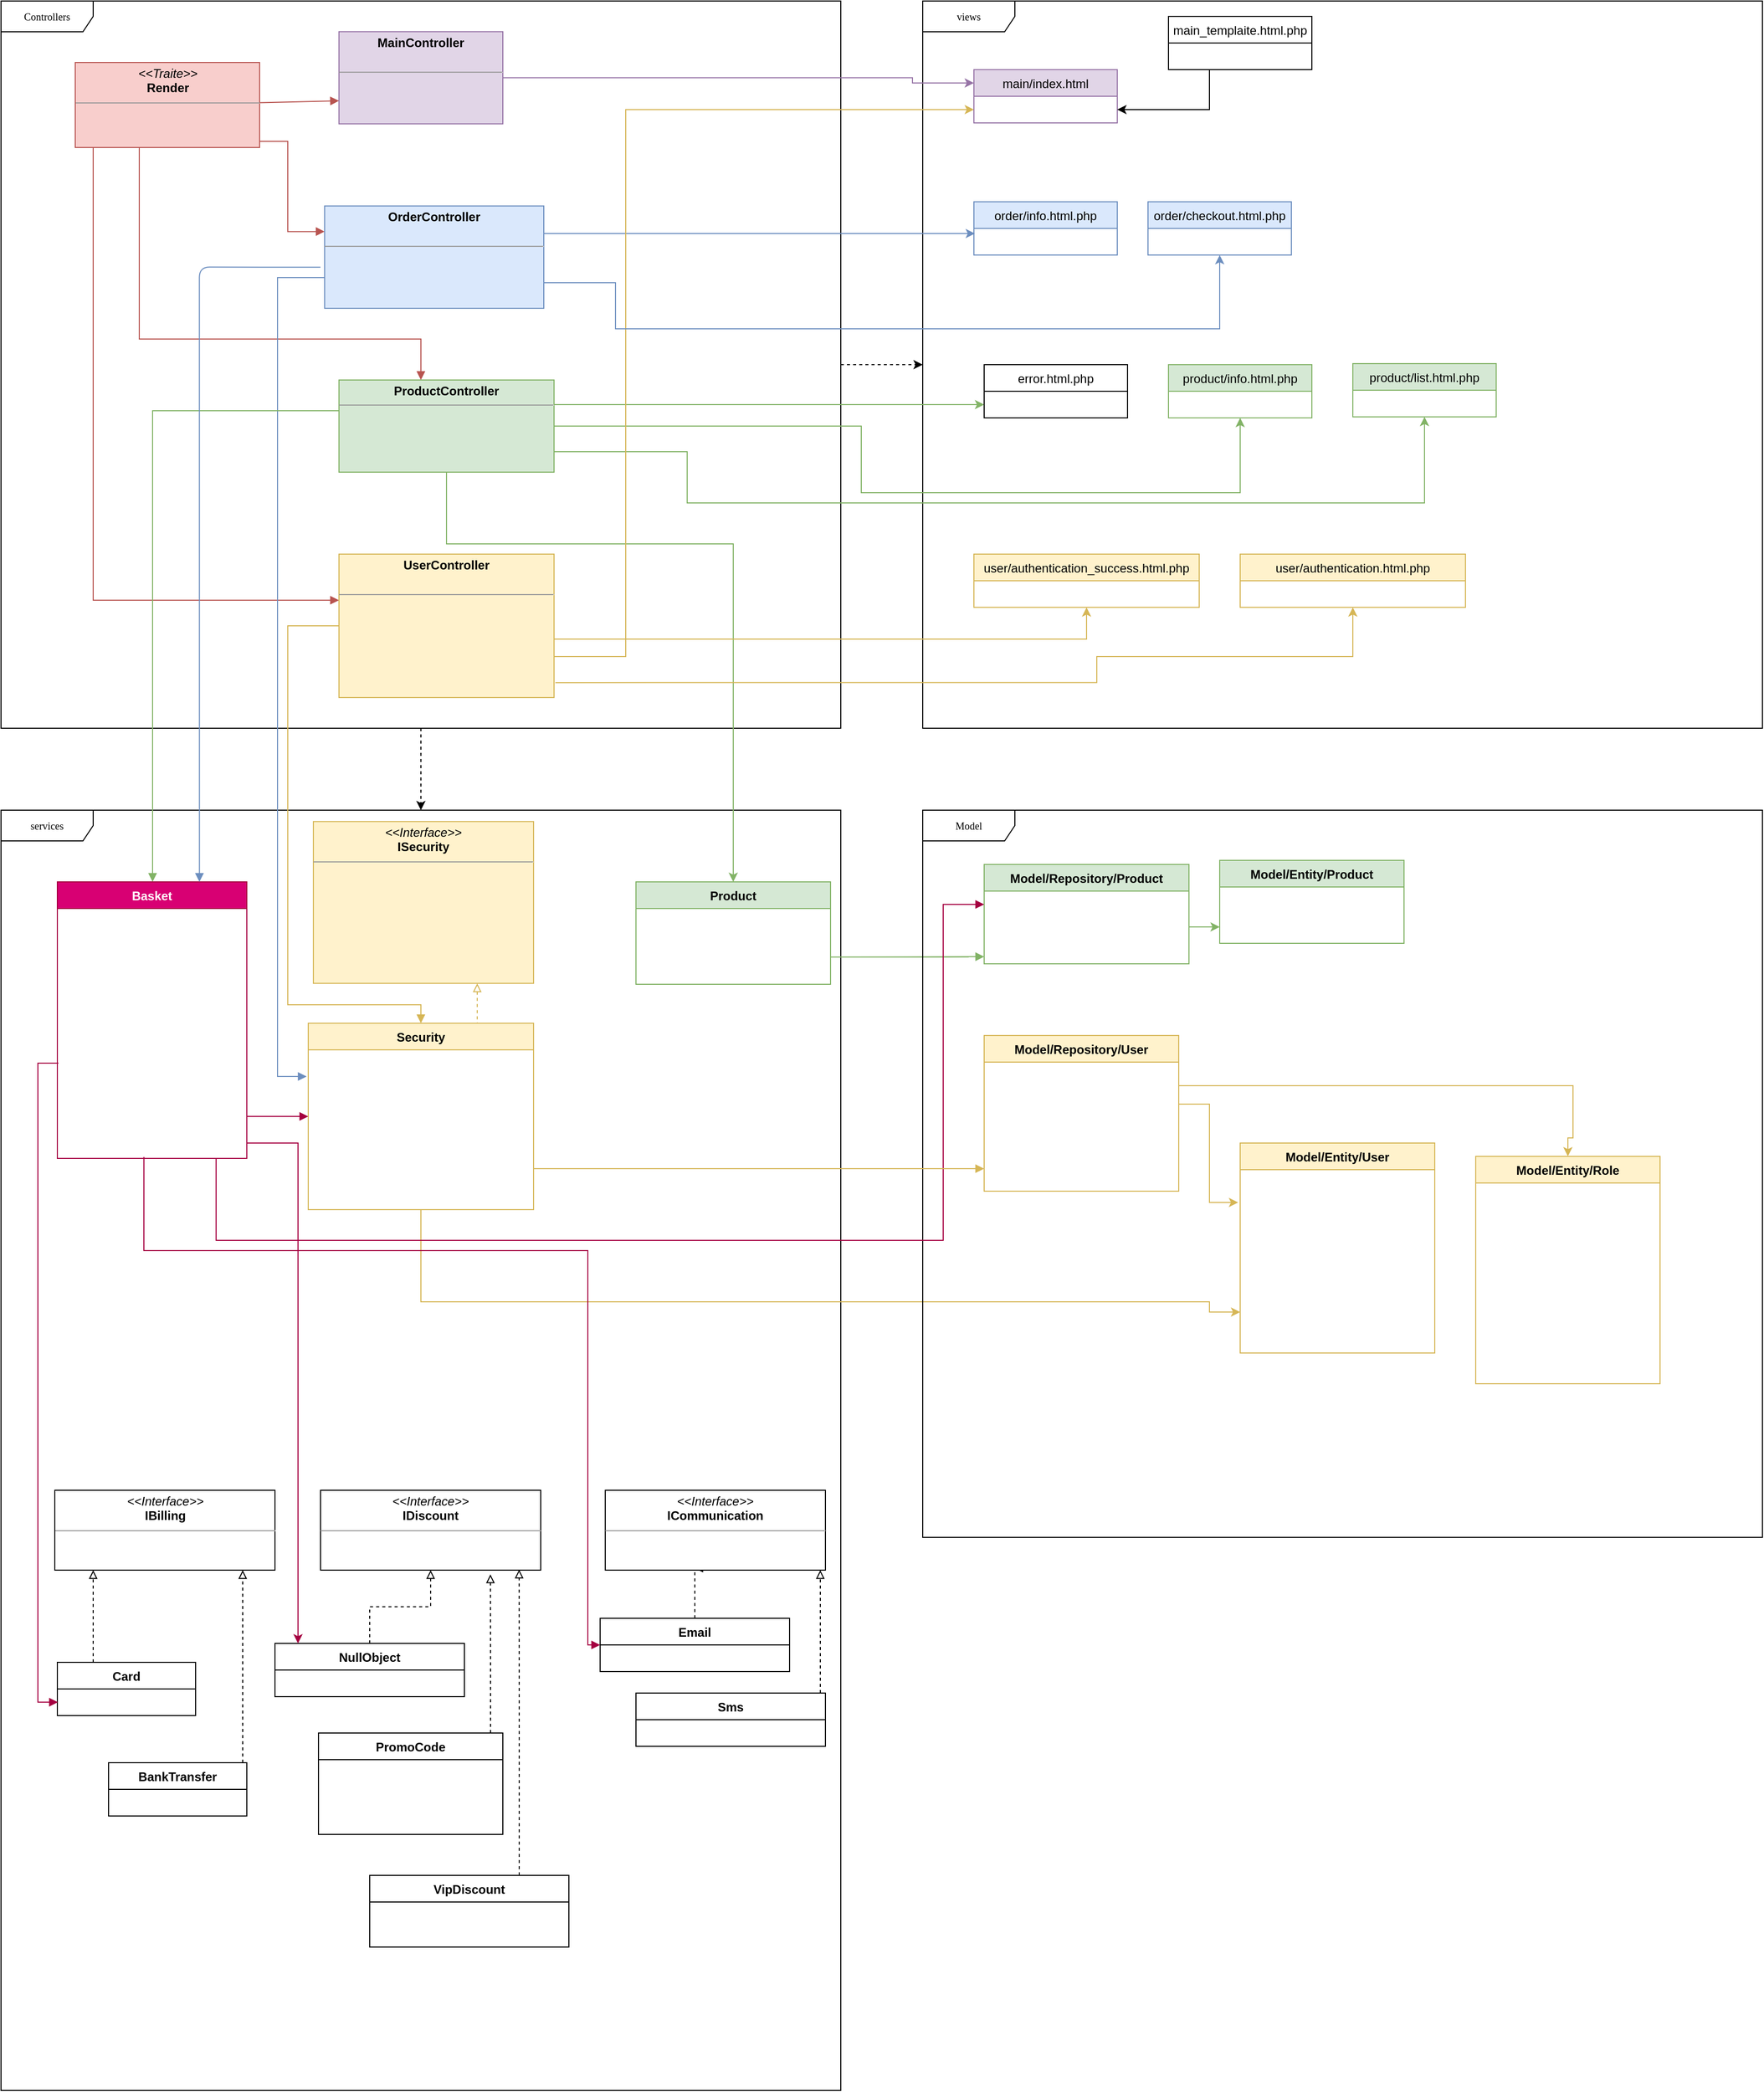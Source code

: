 <mxfile version="12.6.7" type="device"><diagram name="Page-1" id="c4acf3e9-155e-7222-9cf6-157b1a14988f"><mxGraphModel dx="4063" dy="2266" grid="1" gridSize="10" guides="1" tooltips="1" connect="1" arrows="1" fold="1" page="1" pageScale="1" pageWidth="850" pageHeight="1100" background="#ffffff" math="0" shadow="0"><root><mxCell id="0"/><mxCell id="1" parent="0"/><mxCell id="nhT-xnNvOzXH75WPA5fa-18" value="" style="edgeStyle=orthogonalEdgeStyle;rounded=0;orthogonalLoop=1;jettySize=auto;html=1;dashed=1;" parent="1" source="17acba5748e5396b-1" target="nhT-xnNvOzXH75WPA5fa-17" edge="1"><mxGeometry relative="1" as="geometry"/></mxCell><mxCell id="nhT-xnNvOzXH75WPA5fa-20" value="" style="edgeStyle=orthogonalEdgeStyle;rounded=0;orthogonalLoop=1;jettySize=auto;html=1;dashed=1;" parent="1" source="17acba5748e5396b-1" target="nhT-xnNvOzXH75WPA5fa-19" edge="1"><mxGeometry relative="1" as="geometry"/></mxCell><mxCell id="17acba5748e5396b-1" value="Controllers&lt;br&gt;" style="shape=umlFrame;whiteSpace=wrap;html=1;rounded=0;shadow=0;comic=0;labelBackgroundColor=none;strokeWidth=1;fontFamily=Verdana;fontSize=10;align=center;width=90;height=30;" parent="1" vertex="1"><mxGeometry x="20" y="20" width="820" height="710" as="geometry"/></mxCell><mxCell id="nhT-xnNvOzXH75WPA5fa-19" value="services" style="shape=umlFrame;whiteSpace=wrap;html=1;rounded=0;shadow=0;comic=0;labelBackgroundColor=none;strokeColor=#000000;strokeWidth=1;fillColor=#ffffff;fontFamily=Verdana;fontSize=10;fontColor=#000000;align=center;width=90;height=30;" parent="1" vertex="1"><mxGeometry x="20" y="810" width="820" height="1250" as="geometry"/></mxCell><mxCell id="nhT-xnNvOzXH75WPA5fa-17" value="views" style="shape=umlFrame;whiteSpace=wrap;html=1;rounded=0;shadow=0;comic=0;labelBackgroundColor=none;strokeColor=#000000;strokeWidth=1;fillColor=#ffffff;fontFamily=Verdana;fontSize=10;fontColor=#000000;align=center;width=90;height=30;" parent="1" vertex="1"><mxGeometry x="920" y="20" width="820" height="710" as="geometry"/></mxCell><mxCell id="nhT-xnNvOzXH75WPA5fa-13" style="edgeStyle=orthogonalEdgeStyle;rounded=0;orthogonalLoop=1;jettySize=auto;html=1;exitX=1;exitY=0.5;exitDx=0;exitDy=0;entryX=0;entryY=0.25;entryDx=0;entryDy=0;endArrow=block;endFill=1;fillColor=#f8cecc;strokeColor=#b85450;" parent="1" source="5d2195bd80daf111-18" target="nhT-xnNvOzXH75WPA5fa-2" edge="1"><mxGeometry relative="1" as="geometry"><Array as="points"><mxPoint x="300" y="157"/><mxPoint x="300" y="245"/></Array></mxGeometry></mxCell><mxCell id="nhT-xnNvOzXH75WPA5fa-14" style="edgeStyle=orthogonalEdgeStyle;rounded=0;orthogonalLoop=1;jettySize=auto;html=1;endArrow=block;endFill=1;fillColor=#f8cecc;strokeColor=#b85450;" parent="1" source="5d2195bd80daf111-18" target="nhT-xnNvOzXH75WPA5fa-4" edge="1"><mxGeometry relative="1" as="geometry"><Array as="points"><mxPoint x="155" y="350"/><mxPoint x="430" y="350"/></Array></mxGeometry></mxCell><mxCell id="nhT-xnNvOzXH75WPA5fa-15" style="edgeStyle=orthogonalEdgeStyle;rounded=0;orthogonalLoop=1;jettySize=auto;html=1;endArrow=block;endFill=1;fillColor=#f8cecc;strokeColor=#b85450;" parent="1" source="5d2195bd80daf111-18" target="nhT-xnNvOzXH75WPA5fa-6" edge="1"><mxGeometry relative="1" as="geometry"><Array as="points"><mxPoint x="110" y="605"/></Array></mxGeometry></mxCell><mxCell id="5d2195bd80daf111-18" value="&lt;p style=&quot;margin: 0px ; margin-top: 4px ; text-align: center&quot;&gt;&lt;i&gt;&amp;lt;&amp;lt;Traite&amp;gt;&amp;gt;&lt;/i&gt;&lt;br&gt;&lt;b&gt;Render&lt;/b&gt;&lt;/p&gt;&lt;hr size=&quot;1&quot;&gt;&lt;p style=&quot;margin: 0px ; margin-left: 4px&quot;&gt;&lt;br&gt;&lt;/p&gt;" style="verticalAlign=top;align=left;overflow=fill;fontSize=12;fontFamily=Helvetica;html=1;rounded=0;shadow=0;comic=0;labelBackgroundColor=none;strokeColor=#b85450;strokeWidth=1;fillColor=#f8cecc;" parent="1" vertex="1"><mxGeometry x="92.5" y="80" width="180" height="83" as="geometry"/></mxCell><mxCell id="nhT-xnNvOzXH75WPA5fa-25" style="edgeStyle=orthogonalEdgeStyle;rounded=0;orthogonalLoop=1;jettySize=auto;html=1;endArrow=classic;endFill=1;entryX=0;entryY=0.25;entryDx=0;entryDy=0;fillColor=#e1d5e7;strokeColor=#9673a6;" parent="1" source="nhT-xnNvOzXH75WPA5fa-1" target="nhT-xnNvOzXH75WPA5fa-21" edge="1"><mxGeometry relative="1" as="geometry"><mxPoint x="970" y="126" as="targetPoint"/><Array as="points"><mxPoint x="910" y="95"/><mxPoint x="910" y="100"/></Array></mxGeometry></mxCell><mxCell id="nhT-xnNvOzXH75WPA5fa-1" value="&lt;p style=&quot;margin: 0px ; margin-top: 4px ; text-align: center&quot;&gt;&lt;b&gt;MainController&lt;/b&gt;&lt;/p&gt;&lt;p style=&quot;margin: 0px ; margin-left: 4px&quot;&gt;&lt;br&gt;&lt;/p&gt;&lt;hr size=&quot;1&quot;&gt;&lt;p&gt;&lt;br&gt;&lt;/p&gt;" style="verticalAlign=top;align=left;overflow=fill;fontSize=12;fontFamily=Helvetica;html=1;fillColor=#e1d5e7;strokeColor=#9673a6;" parent="1" vertex="1"><mxGeometry x="350" y="49.9" width="160" height="90" as="geometry"/></mxCell><mxCell id="nhT-xnNvOzXH75WPA5fa-35" style="edgeStyle=orthogonalEdgeStyle;rounded=0;orthogonalLoop=1;jettySize=auto;html=1;entryX=-0.007;entryY=1;entryDx=0;entryDy=0;entryPerimeter=0;endArrow=block;endFill=1;fillColor=#dae8fc;strokeColor=#6c8ebf;" parent="1" source="nhT-xnNvOzXH75WPA5fa-2" edge="1"><mxGeometry relative="1" as="geometry"><mxPoint x="318.46" y="1070" as="targetPoint"/><Array as="points"><mxPoint x="290" y="290"/><mxPoint x="290" y="1070"/></Array></mxGeometry></mxCell><mxCell id="nhT-xnNvOzXH75WPA5fa-36" style="edgeStyle=orthogonalEdgeStyle;rounded=0;orthogonalLoop=1;jettySize=auto;html=1;entryX=0.006;entryY=0.208;entryDx=0;entryDy=0;entryPerimeter=0;fillColor=#dae8fc;strokeColor=#6c8ebf;" parent="1" source="nhT-xnNvOzXH75WPA5fa-2" edge="1"><mxGeometry relative="1" as="geometry"><Array as="points"><mxPoint x="850" y="247"/><mxPoint x="850" y="247"/></Array><mxPoint x="971" y="247" as="targetPoint"/></mxGeometry></mxCell><mxCell id="nhT-xnNvOzXH75WPA5fa-2" value="&lt;p style=&quot;margin: 0px ; margin-top: 4px ; text-align: center&quot;&gt;&lt;b&gt;OrderController&lt;/b&gt;&lt;/p&gt;&lt;p style=&quot;margin: 0px ; margin-left: 4px&quot;&gt;&lt;br&gt;&lt;/p&gt;&lt;hr size=&quot;1&quot;&gt;&lt;p&gt;&lt;br&gt;&lt;/p&gt;" style="verticalAlign=top;align=left;overflow=fill;fontSize=12;fontFamily=Helvetica;html=1;fillColor=#dae8fc;strokeColor=#6c8ebf;" parent="1" vertex="1"><mxGeometry x="336" y="220.1" width="214" height="99.9" as="geometry"/></mxCell><mxCell id="nhT-xnNvOzXH75WPA5fa-47" style="edgeStyle=orthogonalEdgeStyle;rounded=0;orthogonalLoop=1;jettySize=auto;html=1;endArrow=block;endFill=1;fillColor=#d5e8d4;strokeColor=#82b366;" parent="1" source="nhT-xnNvOzXH75WPA5fa-4" target="nhT-xnNvOzXH75WPA5fa-26" edge="1"><mxGeometry relative="1" as="geometry"><Array as="points"><mxPoint x="168" y="420"/></Array></mxGeometry></mxCell><mxCell id="nhT-xnNvOzXH75WPA5fa-57" style="edgeStyle=orthogonalEdgeStyle;rounded=0;orthogonalLoop=1;jettySize=auto;html=1;entryX=0;entryY=0.5;entryDx=0;entryDy=0;fillColor=#d5e8d4;strokeColor=#82b366;" parent="1" source="nhT-xnNvOzXH75WPA5fa-4" edge="1"><mxGeometry relative="1" as="geometry"><mxPoint x="980" y="414" as="targetPoint"/><Array as="points"><mxPoint x="670" y="414"/><mxPoint x="670" y="414"/></Array></mxGeometry></mxCell><mxCell id="nhT-xnNvOzXH75WPA5fa-62" style="edgeStyle=orthogonalEdgeStyle;rounded=0;orthogonalLoop=1;jettySize=auto;html=1;entryX=0.5;entryY=1;entryDx=0;entryDy=0;fillColor=#d5e8d4;strokeColor=#82b366;" parent="1" source="nhT-xnNvOzXH75WPA5fa-4" target="nhT-xnNvOzXH75WPA5fa-58" edge="1"><mxGeometry relative="1" as="geometry"><Array as="points"><mxPoint x="860" y="435"/><mxPoint x="860" y="500"/><mxPoint x="1230" y="500"/></Array><mxPoint x="1230" y="479" as="targetPoint"/></mxGeometry></mxCell><mxCell id="nhT-xnNvOzXH75WPA5fa-68" style="edgeStyle=orthogonalEdgeStyle;rounded=0;orthogonalLoop=1;jettySize=auto;html=1;entryX=0.5;entryY=1;entryDx=0;entryDy=0;fillColor=#d5e8d4;strokeColor=#82b366;" parent="1" source="nhT-xnNvOzXH75WPA5fa-4" target="nhT-xnNvOzXH75WPA5fa-64" edge="1"><mxGeometry relative="1" as="geometry"><Array as="points"><mxPoint x="690" y="460"/><mxPoint x="690" y="510"/><mxPoint x="1410" y="510"/></Array><mxPoint x="1410" y="478" as="targetPoint"/></mxGeometry></mxCell><mxCell id="J68SuRO_4qtVjWgUZASz-14" style="edgeStyle=orthogonalEdgeStyle;rounded=0;orthogonalLoop=1;jettySize=auto;html=1;fillColor=#d5e8d4;strokeColor=#82b366;" edge="1" parent="1" source="nhT-xnNvOzXH75WPA5fa-4" target="nhT-xnNvOzXH75WPA5fa-48"><mxGeometry relative="1" as="geometry"><Array as="points"><mxPoint x="455" y="550"/><mxPoint x="735" y="550"/></Array></mxGeometry></mxCell><mxCell id="nhT-xnNvOzXH75WPA5fa-4" value="&lt;p style=&quot;margin: 0px ; margin-top: 4px ; text-align: center&quot;&gt;&lt;b&gt;ProductController&lt;/b&gt;&lt;/p&gt;&lt;hr size=&quot;1&quot;&gt;&lt;p style=&quot;margin: 0px ; margin-left: 4px&quot;&gt;&lt;/p&gt;&lt;p&gt;&lt;br&gt;&lt;/p&gt;" style="verticalAlign=top;align=left;overflow=fill;fontSize=12;fontFamily=Helvetica;html=1;fillColor=#d5e8d4;strokeColor=#82b366;" parent="1" vertex="1"><mxGeometry x="350" y="390" width="210" height="90" as="geometry"/></mxCell><mxCell id="nhT-xnNvOzXH75WPA5fa-69" style="edgeStyle=orthogonalEdgeStyle;rounded=0;orthogonalLoop=1;jettySize=auto;html=1;endArrow=block;endFill=1;fillColor=#fff2cc;strokeColor=#d6b656;" parent="1" source="nhT-xnNvOzXH75WPA5fa-6" target="nhT-xnNvOzXH75WPA5fa-31" edge="1"><mxGeometry relative="1" as="geometry"><mxPoint x="300" y="879" as="targetPoint"/><Array as="points"><mxPoint x="300" y="630"/><mxPoint x="300" y="1000"/><mxPoint x="430" y="1000"/></Array></mxGeometry></mxCell><mxCell id="nhT-xnNvOzXH75WPA5fa-74" style="edgeStyle=orthogonalEdgeStyle;rounded=0;orthogonalLoop=1;jettySize=auto;html=1;entryX=0.5;entryY=1;entryDx=0;entryDy=0;fillColor=#fff2cc;strokeColor=#d6b656;" parent="1" source="nhT-xnNvOzXH75WPA5fa-6" target="nhT-xnNvOzXH75WPA5fa-70" edge="1"><mxGeometry relative="1" as="geometry"><Array as="points"><mxPoint x="1080" y="643"/></Array><mxPoint x="968" y="643" as="targetPoint"/></mxGeometry></mxCell><mxCell id="nhT-xnNvOzXH75WPA5fa-75" style="edgeStyle=orthogonalEdgeStyle;rounded=0;orthogonalLoop=1;jettySize=auto;html=1;entryX=0;entryY=0.75;entryDx=0;entryDy=0;fillColor=#fff2cc;strokeColor=#d6b656;" parent="1" source="nhT-xnNvOzXH75WPA5fa-6" target="nhT-xnNvOzXH75WPA5fa-21" edge="1"><mxGeometry relative="1" as="geometry"><Array as="points"><mxPoint x="630" y="660"/><mxPoint x="630" y="126"/></Array><mxPoint x="1030" y="140" as="targetPoint"/></mxGeometry></mxCell><mxCell id="nhT-xnNvOzXH75WPA5fa-6" value="&lt;p style=&quot;margin: 0px ; margin-top: 4px ; text-align: center&quot;&gt;&lt;b&gt;UserController&lt;/b&gt;&lt;/p&gt;&lt;p style=&quot;margin: 0px ; margin-left: 4px&quot;&gt;&lt;br&gt;&lt;/p&gt;&lt;hr size=&quot;1&quot;&gt;&lt;p&gt;&lt;br&gt;&lt;/p&gt;" style="verticalAlign=top;align=left;overflow=fill;fontSize=12;fontFamily=Helvetica;html=1;fillColor=#fff2cc;strokeColor=#d6b656;" parent="1" vertex="1"><mxGeometry x="350" y="560" width="210" height="140" as="geometry"/></mxCell><mxCell id="nhT-xnNvOzXH75WPA5fa-21" value="main/index.html" style="swimlane;fontStyle=0;childLayout=stackLayout;horizontal=1;startSize=26;fillColor=#e1d5e7;horizontalStack=0;resizeParent=1;resizeParentMax=0;resizeLast=0;collapsible=1;marginBottom=0;strokeColor=#9673a6;" parent="1" vertex="1"><mxGeometry x="970" y="87" width="140" height="52" as="geometry"/></mxCell><mxCell id="nhT-xnNvOzXH75WPA5fa-26" value="Basket" style="swimlane;fontStyle=1;align=center;verticalAlign=top;childLayout=stackLayout;horizontal=1;startSize=26;horizontalStack=0;resizeParent=1;resizeParentMax=0;resizeLast=0;collapsible=1;marginBottom=0;fillColor=#d80073;strokeColor=#A50040;fontColor=#ffffff;" parent="1" vertex="1"><mxGeometry x="75" y="880" width="185" height="270" as="geometry"/></mxCell><mxCell id="J68SuRO_4qtVjWgUZASz-12" style="edgeStyle=orthogonalEdgeStyle;rounded=0;orthogonalLoop=1;jettySize=auto;html=1;fillColor=#fff2cc;strokeColor=#d6b656;" edge="1" parent="1" source="nhT-xnNvOzXH75WPA5fa-31"><mxGeometry relative="1" as="geometry"><mxPoint x="1230.0" y="1300" as="targetPoint"/><Array as="points"><mxPoint x="430" y="1290"/><mxPoint x="1200" y="1290"/><mxPoint x="1200" y="1300"/></Array></mxGeometry></mxCell><mxCell id="nhT-xnNvOzXH75WPA5fa-31" value="Security" style="swimlane;fontStyle=1;align=center;verticalAlign=top;childLayout=stackLayout;horizontal=1;startSize=26;horizontalStack=0;resizeParent=1;resizeParentMax=0;resizeLast=0;collapsible=1;marginBottom=0;fillColor=#fff2cc;strokeColor=#d6b656;" parent="1" vertex="1"><mxGeometry x="320" y="1018" width="220" height="182" as="geometry"/></mxCell><mxCell id="nhT-xnNvOzXH75WPA5fa-37" value="order/info.html.php" style="swimlane;fontStyle=0;childLayout=stackLayout;horizontal=1;startSize=26;fillColor=#dae8fc;horizontalStack=0;resizeParent=1;resizeParentMax=0;resizeLast=0;collapsible=1;marginBottom=0;strokeColor=#6c8ebf;" parent="1" vertex="1"><mxGeometry x="970" y="216" width="140" height="52" as="geometry"/></mxCell><mxCell id="nhT-xnNvOzXH75WPA5fa-42" value="order/checkout.html.php" style="swimlane;fontStyle=0;childLayout=stackLayout;horizontal=1;startSize=26;fillColor=#dae8fc;horizontalStack=0;resizeParent=1;resizeParentMax=0;resizeLast=0;collapsible=1;marginBottom=0;strokeColor=#6c8ebf;" parent="1" vertex="1"><mxGeometry x="1140" y="216" width="140" height="52" as="geometry"/></mxCell><mxCell id="nhT-xnNvOzXH75WPA5fa-46" style="edgeStyle=orthogonalEdgeStyle;rounded=0;orthogonalLoop=1;jettySize=auto;html=1;entryX=0.5;entryY=1;entryDx=0;entryDy=0;exitX=1;exitY=0.75;exitDx=0;exitDy=0;fillColor=#dae8fc;strokeColor=#6c8ebf;" parent="1" source="nhT-xnNvOzXH75WPA5fa-2" target="nhT-xnNvOzXH75WPA5fa-42" edge="1"><mxGeometry relative="1" as="geometry"><mxPoint x="570" y="283" as="sourcePoint"/><mxPoint x="1189" y="293" as="targetPoint"/><Array as="points"><mxPoint x="620" y="295"/><mxPoint x="620" y="340"/><mxPoint x="1210" y="340"/></Array></mxGeometry></mxCell><mxCell id="nhT-xnNvOzXH75WPA5fa-48" value="Product" style="swimlane;fontStyle=1;align=center;verticalAlign=top;childLayout=stackLayout;horizontal=1;startSize=26;horizontalStack=0;resizeParent=1;resizeParentMax=0;resizeLast=0;collapsible=1;marginBottom=0;fillColor=#d5e8d4;strokeColor=#82b366;" parent="1" vertex="1"><mxGeometry x="640" y="880" width="190" height="100" as="geometry"/></mxCell><mxCell id="nhT-xnNvOzXH75WPA5fa-141" style="edgeStyle=orthogonalEdgeStyle;rounded=0;orthogonalLoop=1;jettySize=auto;html=1;endArrow=block;endFill=1;fillColor=#d5e8d4;strokeColor=#82b366;" parent="nhT-xnNvOzXH75WPA5fa-48" edge="1"><mxGeometry relative="1" as="geometry"><Array as="points"><mxPoint x="190" y="73.41"/></Array><mxPoint x="340" y="73" as="targetPoint"/><mxPoint x="325" y="73.41" as="sourcePoint"/></mxGeometry></mxCell><mxCell id="nhT-xnNvOzXH75WPA5fa-53" value="error.html.php" style="swimlane;fontStyle=0;childLayout=stackLayout;horizontal=1;startSize=26;horizontalStack=0;resizeParent=1;resizeParentMax=0;resizeLast=0;collapsible=1;marginBottom=0;" parent="1" vertex="1"><mxGeometry x="980" y="375" width="140" height="52" as="geometry"/></mxCell><mxCell id="nhT-xnNvOzXH75WPA5fa-58" value="product/info.html.php" style="swimlane;fontStyle=0;childLayout=stackLayout;horizontal=1;startSize=26;fillColor=#d5e8d4;horizontalStack=0;resizeParent=1;resizeParentMax=0;resizeLast=0;collapsible=1;marginBottom=0;strokeColor=#82b366;" parent="1" vertex="1"><mxGeometry x="1160" y="375" width="140" height="52" as="geometry"/></mxCell><mxCell id="nhT-xnNvOzXH75WPA5fa-64" value="product/list.html.php" style="swimlane;fontStyle=0;childLayout=stackLayout;horizontal=1;startSize=26;fillColor=#d5e8d4;horizontalStack=0;resizeParent=1;resizeParentMax=0;resizeLast=0;collapsible=1;marginBottom=0;strokeColor=#82b366;" parent="1" vertex="1"><mxGeometry x="1340" y="374" width="140" height="52" as="geometry"/></mxCell><mxCell id="nhT-xnNvOzXH75WPA5fa-70" value="user/authentication_success.html.php" style="swimlane;fontStyle=0;childLayout=stackLayout;horizontal=1;startSize=26;fillColor=#fff2cc;horizontalStack=0;resizeParent=1;resizeParentMax=0;resizeLast=0;collapsible=1;marginBottom=0;strokeColor=#d6b656;" parent="1" vertex="1"><mxGeometry x="970" y="560" width="220" height="52" as="geometry"/></mxCell><mxCell id="wM0wfn2FNIuVuSZqWzuU-62" style="edgeStyle=orthogonalEdgeStyle;rounded=0;orthogonalLoop=1;jettySize=auto;html=1;dashed=1;startArrow=none;startFill=0;endArrow=block;endFill=0;" parent="1" source="nhT-xnNvOzXH75WPA5fa-82" target="wM0wfn2FNIuVuSZqWzuU-61" edge="1"><mxGeometry relative="1" as="geometry"><Array as="points"><mxPoint x="110" y="1610"/><mxPoint x="110" y="1610"/></Array></mxGeometry></mxCell><mxCell id="nhT-xnNvOzXH75WPA5fa-82" value="Card" style="swimlane;fontStyle=1;align=center;verticalAlign=top;childLayout=stackLayout;horizontal=1;startSize=26;horizontalStack=0;resizeParent=1;resizeParentMax=0;resizeLast=0;collapsible=1;marginBottom=0;" parent="1" vertex="1"><mxGeometry x="75" y="1642" width="135" height="52" as="geometry"/></mxCell><mxCell id="wM0wfn2FNIuVuSZqWzuU-32" value="" style="edgeStyle=orthogonalEdgeStyle;rounded=0;orthogonalLoop=1;jettySize=auto;html=1;startArrow=none;startFill=0;endArrow=block;endFill=0;dashed=1;" parent="1" source="nhT-xnNvOzXH75WPA5fa-90" edge="1" target="wM0wfn2FNIuVuSZqWzuU-54"><mxGeometry relative="1" as="geometry"><mxPoint x="430" y="1560" as="targetPoint"/><Array as="points"/></mxGeometry></mxCell><mxCell id="nhT-xnNvOzXH75WPA5fa-90" value="NullObject" style="swimlane;fontStyle=1;align=center;verticalAlign=top;childLayout=stackLayout;horizontal=1;startSize=26;horizontalStack=0;resizeParent=1;resizeParentMax=0;resizeLast=0;collapsible=1;marginBottom=0;" parent="1" vertex="1"><mxGeometry x="287.5" y="1623.47" width="185" height="52" as="geometry"/></mxCell><mxCell id="wM0wfn2FNIuVuSZqWzuU-59" style="edgeStyle=orthogonalEdgeStyle;rounded=0;orthogonalLoop=1;jettySize=auto;html=1;dashed=1;startArrow=none;startFill=0;endArrow=block;endFill=0;" parent="1" source="nhT-xnNvOzXH75WPA5fa-98" edge="1"><mxGeometry relative="1" as="geometry"><Array as="points"><mxPoint x="698" y="1550"/><mxPoint x="698" y="1550"/></Array><mxPoint x="697" y="1550" as="targetPoint"/></mxGeometry></mxCell><mxCell id="nhT-xnNvOzXH75WPA5fa-98" value="Email" style="swimlane;fontStyle=1;align=center;verticalAlign=top;childLayout=stackLayout;horizontal=1;startSize=26;horizontalStack=0;resizeParent=1;resizeParentMax=0;resizeLast=0;collapsible=1;marginBottom=0;" parent="1" vertex="1"><mxGeometry x="605" y="1599" width="185" height="52" as="geometry"/></mxCell><mxCell id="nhT-xnNvOzXH75WPA5fa-106" style="edgeStyle=orthogonalEdgeStyle;rounded=0;orthogonalLoop=1;jettySize=auto;html=1;endArrow=block;endFill=1;fillColor=#d80073;strokeColor=#A50040;" parent="1" edge="1"><mxGeometry relative="1" as="geometry"><Array as="points"><mxPoint x="310" y="1109"/><mxPoint x="310" y="1109"/></Array><mxPoint x="260" y="1109" as="sourcePoint"/><mxPoint x="320" y="1109" as="targetPoint"/></mxGeometry></mxCell><mxCell id="nhT-xnNvOzXH75WPA5fa-107" style="edgeStyle=orthogonalEdgeStyle;rounded=0;orthogonalLoop=1;jettySize=auto;html=1;entryX=0;entryY=0.5;entryDx=0;entryDy=0;endArrow=block;endFill=1;fillColor=#d80073;strokeColor=#A50040;" parent="1" edge="1"><mxGeometry relative="1" as="geometry"><mxPoint x="75.529" y="1680.882" as="targetPoint"/><Array as="points"><mxPoint x="56" y="1057"/><mxPoint x="56" y="1681"/></Array><mxPoint x="76" y="1057" as="sourcePoint"/></mxGeometry></mxCell><mxCell id="nhT-xnNvOzXH75WPA5fa-108" style="edgeStyle=orthogonalEdgeStyle;rounded=0;orthogonalLoop=1;jettySize=auto;html=1;fillColor=#d80073;strokeColor=#A50040;" parent="1" target="nhT-xnNvOzXH75WPA5fa-90" edge="1"><mxGeometry relative="1" as="geometry"><Array as="points"><mxPoint x="310" y="1135"/></Array><mxPoint x="260" y="1130" as="sourcePoint"/></mxGeometry></mxCell><mxCell id="nhT-xnNvOzXH75WPA5fa-109" style="edgeStyle=orthogonalEdgeStyle;rounded=0;orthogonalLoop=1;jettySize=auto;html=1;endArrow=block;endFill=1;exitX=0.457;exitY=0.992;exitDx=0;exitDy=0;exitPerimeter=0;fillColor=#d80073;strokeColor=#A50040;" parent="1" target="nhT-xnNvOzXH75WPA5fa-98" edge="1"><mxGeometry relative="1" as="geometry"><Array as="points"><mxPoint x="159" y="1240"/><mxPoint x="593" y="1240"/></Array><mxPoint x="159.545" y="1148.672" as="sourcePoint"/></mxGeometry></mxCell><mxCell id="nhT-xnNvOzXH75WPA5fa-112" value="Model" style="shape=umlFrame;whiteSpace=wrap;html=1;rounded=0;shadow=0;comic=0;labelBackgroundColor=none;strokeColor=#000000;strokeWidth=1;fillColor=#ffffff;fontFamily=Verdana;fontSize=10;fontColor=#000000;align=center;width=90;height=30;" parent="1" vertex="1"><mxGeometry x="920.0" y="810" width="820" height="710" as="geometry"/></mxCell><mxCell id="nhT-xnNvOzXH75WPA5fa-113" value="Model/Repository/Product" style="swimlane;fontStyle=1;align=center;verticalAlign=top;childLayout=stackLayout;horizontal=1;startSize=26;horizontalStack=0;resizeParent=1;resizeParentMax=0;resizeLast=0;collapsible=1;marginBottom=0;fillColor=#d5e8d4;strokeColor=#82b366;" parent="1" vertex="1"><mxGeometry x="980" y="863" width="200" height="97" as="geometry"/></mxCell><mxCell id="nhT-xnNvOzXH75WPA5fa-118" style="edgeStyle=orthogonalEdgeStyle;rounded=0;orthogonalLoop=1;jettySize=auto;html=1;entryX=0;entryY=0.5;entryDx=0;entryDy=0;endArrow=block;endFill=1;fillColor=#d80073;strokeColor=#A50040;" parent="1" edge="1"><mxGeometry relative="1" as="geometry"><mxPoint x="980" y="902" as="targetPoint"/><Array as="points"><mxPoint x="230" y="1230"/><mxPoint x="940" y="1230"/><mxPoint x="940" y="902"/></Array><mxPoint x="230" y="1150" as="sourcePoint"/></mxGeometry></mxCell><mxCell id="nhT-xnNvOzXH75WPA5fa-126" style="edgeStyle=orthogonalEdgeStyle;rounded=0;orthogonalLoop=1;jettySize=auto;html=1;entryX=0.75;entryY=0;entryDx=0;entryDy=0;dashed=1;endArrow=none;endFill=0;startArrow=block;startFill=0;fillColor=#fff2cc;strokeColor=#d6b656;" parent="1" source="nhT-xnNvOzXH75WPA5fa-125" target="nhT-xnNvOzXH75WPA5fa-31" edge="1"><mxGeometry relative="1" as="geometry"><Array as="points"><mxPoint x="485" y="990"/><mxPoint x="485" y="990"/></Array></mxGeometry></mxCell><mxCell id="nhT-xnNvOzXH75WPA5fa-125" value="&lt;p style=&quot;margin: 0px ; margin-top: 4px ; text-align: center&quot;&gt;&lt;i&gt;&amp;lt;&amp;lt;Interface&amp;gt;&amp;gt;&lt;/i&gt;&lt;br&gt;&lt;b&gt;ISecurity&lt;/b&gt;&lt;br&gt;&lt;/p&gt;&lt;hr size=&quot;1&quot;&gt;&lt;p&gt;&lt;br&gt;&lt;/p&gt;" style="verticalAlign=top;align=left;overflow=fill;fontSize=12;fontFamily=Helvetica;html=1;fillColor=#fff2cc;strokeColor=#d6b656;" parent="1" vertex="1"><mxGeometry x="325" y="821.1" width="215" height="158" as="geometry"/></mxCell><mxCell id="nhT-xnNvOzXH75WPA5fa-127" value="Model/Repository/User" style="swimlane;fontStyle=1;align=center;verticalAlign=top;childLayout=stackLayout;horizontal=1;startSize=26;horizontalStack=0;resizeParent=1;resizeParentMax=0;resizeLast=0;collapsible=1;marginBottom=0;fillColor=#fff2cc;strokeColor=#d6b656;" parent="1" vertex="1"><mxGeometry x="980" y="1030" width="190" height="152" as="geometry"/></mxCell><mxCell id="nhT-xnNvOzXH75WPA5fa-135" style="edgeStyle=orthogonalEdgeStyle;rounded=0;orthogonalLoop=1;jettySize=auto;html=1;endArrow=block;endFill=1;fillColor=#fff2cc;strokeColor=#d6b656;" parent="1" edge="1"><mxGeometry relative="1" as="geometry"><mxPoint x="540" y="1200.059" as="sourcePoint"/><mxPoint x="980" y="1160" as="targetPoint"/><Array as="points"><mxPoint x="540" y="1160"/><mxPoint x="980" y="1160"/></Array></mxGeometry></mxCell><mxCell id="nhT-xnNvOzXH75WPA5fa-136" value="Model/Entity/Product" style="swimlane;fontStyle=1;align=center;verticalAlign=top;childLayout=stackLayout;horizontal=1;startSize=26;horizontalStack=0;resizeParent=1;resizeParentMax=0;resizeLast=0;collapsible=1;marginBottom=0;fillColor=#d5e8d4;strokeColor=#82b366;" parent="1" vertex="1"><mxGeometry x="1210" y="859" width="180" height="81" as="geometry"/></mxCell><mxCell id="nhT-xnNvOzXH75WPA5fa-145" style="edgeStyle=orthogonalEdgeStyle;rounded=0;orthogonalLoop=1;jettySize=auto;html=1;fillColor=#d5e8d4;strokeColor=#82b366;" parent="1" edge="1"><mxGeometry relative="1" as="geometry"><mxPoint x="1180" y="924" as="sourcePoint"/><mxPoint x="1210.0" y="924.059" as="targetPoint"/></mxGeometry></mxCell><mxCell id="nhT-xnNvOzXH75WPA5fa-149" value="Model/Entity/User" style="swimlane;fontStyle=1;align=center;verticalAlign=top;childLayout=stackLayout;horizontal=1;startSize=26;horizontalStack=0;resizeParent=1;resizeParentMax=0;resizeLast=0;collapsible=1;marginBottom=0;fillColor=#fff2cc;strokeColor=#d6b656;" parent="1" vertex="1"><mxGeometry x="1230" y="1135" width="190" height="205" as="geometry"/></mxCell><mxCell id="nhT-xnNvOzXH75WPA5fa-153" style="edgeStyle=orthogonalEdgeStyle;rounded=0;orthogonalLoop=1;jettySize=auto;html=1;entryX=-0.013;entryY=-0.092;entryDx=0;entryDy=0;entryPerimeter=0;fillColor=#fff2cc;strokeColor=#d6b656;" parent="1" edge="1"><mxGeometry relative="1" as="geometry"><mxPoint x="1228" y="1193" as="targetPoint"/><Array as="points"><mxPoint x="1200" y="1097"/><mxPoint x="1200" y="1193"/></Array><mxPoint x="1170.0" y="1097" as="sourcePoint"/></mxGeometry></mxCell><mxCell id="nhT-xnNvOzXH75WPA5fa-154" value="Model/Entity/Role" style="swimlane;fontStyle=1;align=center;verticalAlign=top;childLayout=stackLayout;horizontal=1;startSize=26;horizontalStack=0;resizeParent=1;resizeParentMax=0;resizeLast=0;collapsible=1;marginBottom=0;fillColor=#fff2cc;strokeColor=#d6b656;" parent="1" vertex="1"><mxGeometry x="1460" y="1148" width="180" height="222" as="geometry"/></mxCell><mxCell id="nhT-xnNvOzXH75WPA5fa-158" style="edgeStyle=orthogonalEdgeStyle;rounded=0;orthogonalLoop=1;jettySize=auto;html=1;entryX=0.5;entryY=0;entryDx=0;entryDy=0;fillColor=#fff2cc;strokeColor=#d6b656;" parent="1" edge="1" target="nhT-xnNvOzXH75WPA5fa-154"><mxGeometry relative="1" as="geometry"><mxPoint x="1555" y="1132.5" as="targetPoint"/><Array as="points"><mxPoint x="1555" y="1079"/><mxPoint x="1555" y="1130"/><mxPoint x="1550" y="1130"/></Array><mxPoint x="1170" y="1079" as="sourcePoint"/></mxGeometry></mxCell><mxCell id="wM0wfn2FNIuVuSZqWzuU-1" value="" style="html=1;verticalAlign=bottom;endArrow=block;entryX=0;entryY=0.75;entryDx=0;entryDy=0;fillColor=#f8cecc;strokeColor=#b85450;" parent="1" source="5d2195bd80daf111-18" target="nhT-xnNvOzXH75WPA5fa-1" edge="1"><mxGeometry width="80" relative="1" as="geometry"><mxPoint x="20" y="1540" as="sourcePoint"/><mxPoint x="100" y="1540" as="targetPoint"/><Array as="points"/></mxGeometry></mxCell><mxCell id="wM0wfn2FNIuVuSZqWzuU-5" style="edgeStyle=orthogonalEdgeStyle;rounded=0;orthogonalLoop=1;jettySize=auto;html=1;endArrow=classic;endFill=1;entryX=1;entryY=0.75;entryDx=0;entryDy=0;" parent="1" source="wM0wfn2FNIuVuSZqWzuU-4" target="nhT-xnNvOzXH75WPA5fa-21" edge="1"><mxGeometry relative="1" as="geometry"><Array as="points"><mxPoint x="1200" y="126"/></Array></mxGeometry></mxCell><mxCell id="wM0wfn2FNIuVuSZqWzuU-4" value="main_templaite.html.php" style="swimlane;fontStyle=0;childLayout=stackLayout;horizontal=1;startSize=26;horizontalStack=0;resizeParent=1;resizeParentMax=0;resizeLast=0;collapsible=1;marginBottom=0;" parent="1" vertex="1"><mxGeometry x="1160" y="35" width="140" height="52" as="geometry"/></mxCell><mxCell id="wM0wfn2FNIuVuSZqWzuU-9" value="" style="endArrow=block;endFill=1;html=1;edgeStyle=orthogonalEdgeStyle;align=left;verticalAlign=top;exitX=-0.019;exitY=0.598;exitDx=0;exitDy=0;exitPerimeter=0;entryX=0.75;entryY=0;entryDx=0;entryDy=0;fillColor=#dae8fc;strokeColor=#6c8ebf;" parent="1" source="nhT-xnNvOzXH75WPA5fa-2" target="nhT-xnNvOzXH75WPA5fa-26" edge="1"><mxGeometry x="-0.639" y="20" relative="1" as="geometry"><mxPoint x="30" y="1540" as="sourcePoint"/><mxPoint x="190" y="1540" as="targetPoint"/><mxPoint x="-20" y="20" as="offset"/></mxGeometry></mxCell><mxCell id="wM0wfn2FNIuVuSZqWzuU-13" value="" style="resizable=0;html=1;align=left;verticalAlign=bottom;labelBackgroundColor=#ffffff;fontSize=10;" parent="1" connectable="0" vertex="1"><mxGeometry x="366" y="300" as="geometry"><mxPoint x="-63" y="647" as="offset"/></mxGeometry></mxCell><mxCell id="wM0wfn2FNIuVuSZqWzuU-18" value="user/authentication.html.php" style="swimlane;fontStyle=0;childLayout=stackLayout;horizontal=1;startSize=26;fillColor=#fff2cc;horizontalStack=0;resizeParent=1;resizeParentMax=0;resizeLast=0;collapsible=1;marginBottom=0;strokeColor=#d6b656;" parent="1" vertex="1"><mxGeometry x="1230" y="560" width="220" height="52" as="geometry"/></mxCell><mxCell id="wM0wfn2FNIuVuSZqWzuU-22" style="edgeStyle=orthogonalEdgeStyle;rounded=0;orthogonalLoop=1;jettySize=auto;html=1;entryX=0.5;entryY=1;entryDx=0;entryDy=0;exitX=1.006;exitY=0.896;exitDx=0;exitDy=0;exitPerimeter=0;fillColor=#fff2cc;strokeColor=#d6b656;" parent="1" source="nhT-xnNvOzXH75WPA5fa-6" target="wM0wfn2FNIuVuSZqWzuU-18" edge="1"><mxGeometry relative="1" as="geometry"><Array as="points"><mxPoint x="1090" y="685"/><mxPoint x="1090" y="660"/><mxPoint x="1340" y="660"/></Array><mxPoint x="570" y="653" as="sourcePoint"/><mxPoint x="1220.0" y="651.0" as="targetPoint"/></mxGeometry></mxCell><mxCell id="wM0wfn2FNIuVuSZqWzuU-47" style="edgeStyle=orthogonalEdgeStyle;rounded=0;orthogonalLoop=1;jettySize=auto;html=1;entryX=0.895;entryY=1.19;entryDx=0;entryDy=0;entryPerimeter=0;dashed=1;startArrow=none;startFill=0;endArrow=block;endFill=0;" parent="1" source="wM0wfn2FNIuVuSZqWzuU-38" edge="1"><mxGeometry relative="1" as="geometry"><mxPoint x="497.882" y="1556.176" as="targetPoint"/><Array as="points"><mxPoint x="498" y="1640"/><mxPoint x="498" y="1640"/></Array></mxGeometry></mxCell><mxCell id="wM0wfn2FNIuVuSZqWzuU-38" value="PromoCode" style="swimlane;fontStyle=1;align=center;verticalAlign=top;childLayout=stackLayout;horizontal=1;startSize=26;horizontalStack=0;resizeParent=1;resizeParentMax=0;resizeLast=0;collapsible=1;marginBottom=0;" parent="1" vertex="1"><mxGeometry x="330" y="1711" width="180" height="99" as="geometry"/></mxCell><mxCell id="wM0wfn2FNIuVuSZqWzuU-52" style="edgeStyle=orthogonalEdgeStyle;rounded=0;orthogonalLoop=1;jettySize=auto;html=1;dashed=1;startArrow=none;startFill=0;endArrow=block;endFill=0;entryX=0.902;entryY=0.993;entryDx=0;entryDy=0;entryPerimeter=0;" parent="1" source="wM0wfn2FNIuVuSZqWzuU-48" target="wM0wfn2FNIuVuSZqWzuU-54" edge="1"><mxGeometry relative="1" as="geometry"><mxPoint x="517" y="1600" as="targetPoint"/><Array as="points"><mxPoint x="526" y="1680"/><mxPoint x="526" y="1680"/></Array></mxGeometry></mxCell><mxCell id="wM0wfn2FNIuVuSZqWzuU-48" value="VipDiscount" style="swimlane;fontStyle=1;align=center;verticalAlign=top;childLayout=stackLayout;horizontal=1;startSize=26;horizontalStack=0;resizeParent=1;resizeParentMax=0;resizeLast=0;collapsible=1;marginBottom=0;" parent="1" vertex="1"><mxGeometry x="380" y="1850" width="194.5" height="70" as="geometry"/></mxCell><mxCell id="wM0wfn2FNIuVuSZqWzuU-54" value="&lt;p style=&quot;margin: 0px ; margin-top: 4px ; text-align: center&quot;&gt;&lt;i&gt;&amp;lt;&amp;lt;Interface&amp;gt;&amp;gt;&lt;/i&gt;&lt;br&gt;&lt;b&gt;IDiscount&lt;/b&gt;&lt;br&gt;&lt;/p&gt;&lt;hr size=&quot;1&quot;&gt;&lt;p&gt;&lt;br&gt;&lt;/p&gt;" style="verticalAlign=top;align=left;overflow=fill;fontSize=12;fontFamily=Helvetica;html=1;" parent="1" vertex="1"><mxGeometry x="332" y="1474" width="215" height="78" as="geometry"/></mxCell><mxCell id="wM0wfn2FNIuVuSZqWzuU-60" style="edgeStyle=orthogonalEdgeStyle;rounded=0;orthogonalLoop=1;jettySize=auto;html=1;dashed=1;startArrow=none;startFill=0;endArrow=block;endFill=0;" parent="1" source="wM0wfn2FNIuVuSZqWzuU-56" target="wM0wfn2FNIuVuSZqWzuU-58" edge="1"><mxGeometry relative="1" as="geometry"><Array as="points"><mxPoint x="820" y="1640"/><mxPoint x="820" y="1640"/></Array></mxGeometry></mxCell><mxCell id="wM0wfn2FNIuVuSZqWzuU-56" value="Sms" style="swimlane;fontStyle=1;align=center;verticalAlign=top;childLayout=stackLayout;horizontal=1;startSize=26;horizontalStack=0;resizeParent=1;resizeParentMax=0;resizeLast=0;collapsible=1;marginBottom=0;" parent="1" vertex="1"><mxGeometry x="640" y="1672" width="185" height="52" as="geometry"/></mxCell><mxCell id="wM0wfn2FNIuVuSZqWzuU-58" value="&lt;p style=&quot;margin: 0px ; margin-top: 4px ; text-align: center&quot;&gt;&lt;i&gt;&amp;lt;&amp;lt;Interface&amp;gt;&amp;gt;&lt;/i&gt;&lt;br&gt;&lt;b&gt;ICommunication&lt;/b&gt;&lt;br&gt;&lt;/p&gt;&lt;hr size=&quot;1&quot;&gt;&lt;p&gt;&lt;br&gt;&lt;/p&gt;" style="verticalAlign=top;align=left;overflow=fill;fontSize=12;fontFamily=Helvetica;html=1;" parent="1" vertex="1"><mxGeometry x="610" y="1474" width="215" height="78" as="geometry"/></mxCell><mxCell id="wM0wfn2FNIuVuSZqWzuU-61" value="&lt;p style=&quot;margin: 0px ; margin-top: 4px ; text-align: center&quot;&gt;&lt;i&gt;&amp;lt;&amp;lt;Interface&amp;gt;&amp;gt;&lt;/i&gt;&lt;br&gt;&lt;b&gt;IBilling&lt;/b&gt;&lt;br&gt;&lt;/p&gt;&lt;hr size=&quot;1&quot;&gt;&lt;p&gt;&lt;br&gt;&lt;/p&gt;" style="verticalAlign=top;align=left;overflow=fill;fontSize=12;fontFamily=Helvetica;html=1;" parent="1" vertex="1"><mxGeometry x="72.5" y="1474" width="215" height="78" as="geometry"/></mxCell><mxCell id="wM0wfn2FNIuVuSZqWzuU-63" value="BankTransfer" style="swimlane;fontStyle=1;align=center;verticalAlign=top;childLayout=stackLayout;horizontal=1;startSize=26;horizontalStack=0;resizeParent=1;resizeParentMax=0;resizeLast=0;collapsible=1;marginBottom=0;" parent="1" vertex="1"><mxGeometry x="125" y="1740" width="135" height="52" as="geometry"/></mxCell><mxCell id="wM0wfn2FNIuVuSZqWzuU-66" style="edgeStyle=orthogonalEdgeStyle;rounded=0;orthogonalLoop=1;jettySize=auto;html=1;dashed=1;startArrow=none;startFill=0;endArrow=block;endFill=0;" parent="1" target="wM0wfn2FNIuVuSZqWzuU-61" edge="1"><mxGeometry relative="1" as="geometry"><Array as="points"><mxPoint x="256" y="1740"/></Array><mxPoint x="256" y="1740" as="sourcePoint"/></mxGeometry></mxCell></root></mxGraphModel></diagram></mxfile>